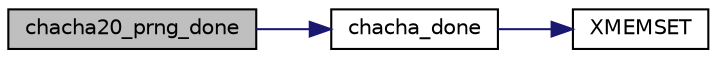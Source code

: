 digraph "chacha20_prng_done"
{
 // LATEX_PDF_SIZE
  edge [fontname="Helvetica",fontsize="10",labelfontname="Helvetica",labelfontsize="10"];
  node [fontname="Helvetica",fontsize="10",shape=record];
  rankdir="LR";
  Node13 [label="chacha20_prng_done",height=0.2,width=0.4,color="black", fillcolor="grey75", style="filled", fontcolor="black",tooltip="Terminate the PRNG."];
  Node13 -> Node14 [color="midnightblue",fontsize="10",style="solid",fontname="Helvetica"];
  Node14 [label="chacha_done",height=0.2,width=0.4,color="black", fillcolor="white", style="filled",URL="$chacha__done_8c.html#a4936c207e7ef938d31047954fae30e39",tooltip="Terminate and clear ChaCha state."];
  Node14 -> Node15 [color="midnightblue",fontsize="10",style="solid",fontname="Helvetica"];
  Node15 [label="XMEMSET",height=0.2,width=0.4,color="black", fillcolor="white", style="filled",URL="$tomcrypt__cfg_8h.html#aa3c34a6f6c61de7da9258b5a30e32c2f",tooltip=" "];
}
